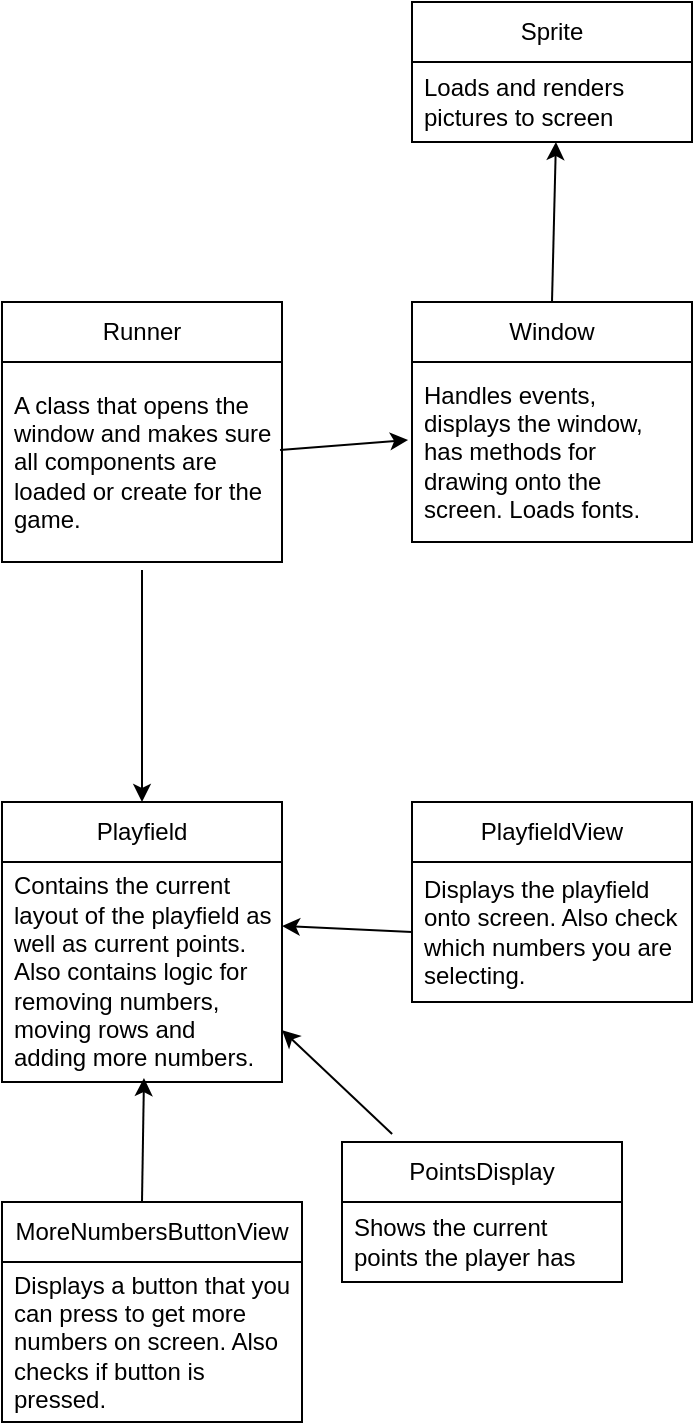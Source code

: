 <mxfile version="24.9.3">
  <diagram name="Page-1" id="Ey0BQ0crwWneCLRDY8y6">
    <mxGraphModel dx="1619" dy="783" grid="1" gridSize="10" guides="1" tooltips="1" connect="1" arrows="1" fold="1" page="1" pageScale="1" pageWidth="850" pageHeight="1100" math="0" shadow="0">
      <root>
        <mxCell id="0" />
        <mxCell id="1" parent="0" />
        <mxCell id="1AHhF5_QBsUl-tfPFjZc-3" value="Runner" style="swimlane;fontStyle=0;childLayout=stackLayout;horizontal=1;startSize=30;horizontalStack=0;resizeParent=1;resizeParentMax=0;resizeLast=0;collapsible=1;marginBottom=0;whiteSpace=wrap;html=1;" vertex="1" parent="1">
          <mxGeometry x="150" y="160" width="140" height="130" as="geometry" />
        </mxCell>
        <mxCell id="1AHhF5_QBsUl-tfPFjZc-4" value="A class that opens the window and makes sure all components are loaded or create for the game." style="text;strokeColor=none;fillColor=none;align=left;verticalAlign=middle;spacingLeft=4;spacingRight=4;overflow=hidden;points=[[0,0.5],[1,0.5]];portConstraint=eastwest;rotatable=0;whiteSpace=wrap;html=1;" vertex="1" parent="1AHhF5_QBsUl-tfPFjZc-3">
          <mxGeometry y="30" width="140" height="100" as="geometry" />
        </mxCell>
        <mxCell id="1AHhF5_QBsUl-tfPFjZc-7" value="Window" style="swimlane;fontStyle=0;childLayout=stackLayout;horizontal=1;startSize=30;horizontalStack=0;resizeParent=1;resizeParentMax=0;resizeLast=0;collapsible=1;marginBottom=0;whiteSpace=wrap;html=1;" vertex="1" parent="1">
          <mxGeometry x="355" y="160" width="140" height="120" as="geometry" />
        </mxCell>
        <mxCell id="1AHhF5_QBsUl-tfPFjZc-8" value="Handles events, displays the window, has methods for drawing onto the screen. Loads fonts." style="text;strokeColor=none;fillColor=none;align=left;verticalAlign=middle;spacingLeft=4;spacingRight=4;overflow=hidden;points=[[0,0.5],[1,0.5]];portConstraint=eastwest;rotatable=0;whiteSpace=wrap;html=1;" vertex="1" parent="1AHhF5_QBsUl-tfPFjZc-7">
          <mxGeometry y="30" width="140" height="90" as="geometry" />
        </mxCell>
        <mxCell id="1AHhF5_QBsUl-tfPFjZc-11" value="Playfield" style="swimlane;fontStyle=0;childLayout=stackLayout;horizontal=1;startSize=30;horizontalStack=0;resizeParent=1;resizeParentMax=0;resizeLast=0;collapsible=1;marginBottom=0;whiteSpace=wrap;html=1;" vertex="1" parent="1">
          <mxGeometry x="150" y="410" width="140" height="140" as="geometry" />
        </mxCell>
        <mxCell id="1AHhF5_QBsUl-tfPFjZc-12" value="Contains the current layout of the playfield as well as current points. Also contains logic for removing numbers, moving rows and adding more numbers.&amp;nbsp;" style="text;strokeColor=none;fillColor=none;align=left;verticalAlign=middle;spacingLeft=4;spacingRight=4;overflow=hidden;points=[[0,0.5],[1,0.5]];portConstraint=eastwest;rotatable=0;whiteSpace=wrap;html=1;" vertex="1" parent="1AHhF5_QBsUl-tfPFjZc-11">
          <mxGeometry y="30" width="140" height="110" as="geometry" />
        </mxCell>
        <mxCell id="1AHhF5_QBsUl-tfPFjZc-15" value="" style="endArrow=classic;html=1;rounded=0;entryX=0.5;entryY=0;entryDx=0;entryDy=0;exitX=0.5;exitY=1.04;exitDx=0;exitDy=0;exitPerimeter=0;" edge="1" parent="1" source="1AHhF5_QBsUl-tfPFjZc-4" target="1AHhF5_QBsUl-tfPFjZc-11">
          <mxGeometry width="50" height="50" relative="1" as="geometry">
            <mxPoint x="190" y="310" as="sourcePoint" />
            <mxPoint x="250" y="310" as="targetPoint" />
          </mxGeometry>
        </mxCell>
        <mxCell id="1AHhF5_QBsUl-tfPFjZc-16" value="" style="endArrow=classic;html=1;rounded=0;exitX=0.993;exitY=0.44;exitDx=0;exitDy=0;exitPerimeter=0;entryX=-0.014;entryY=0.433;entryDx=0;entryDy=0;entryPerimeter=0;" edge="1" parent="1" source="1AHhF5_QBsUl-tfPFjZc-4" target="1AHhF5_QBsUl-tfPFjZc-8">
          <mxGeometry width="50" height="50" relative="1" as="geometry">
            <mxPoint x="300" y="270" as="sourcePoint" />
            <mxPoint x="350" y="220" as="targetPoint" />
          </mxGeometry>
        </mxCell>
        <mxCell id="1AHhF5_QBsUl-tfPFjZc-17" value="PlayfieldView" style="swimlane;fontStyle=0;childLayout=stackLayout;horizontal=1;startSize=30;horizontalStack=0;resizeParent=1;resizeParentMax=0;resizeLast=0;collapsible=1;marginBottom=0;whiteSpace=wrap;html=1;" vertex="1" parent="1">
          <mxGeometry x="355" y="410" width="140" height="100" as="geometry" />
        </mxCell>
        <mxCell id="1AHhF5_QBsUl-tfPFjZc-18" value="Displays the playfield onto screen. Also check which numbers you are selecting." style="text;strokeColor=none;fillColor=none;align=left;verticalAlign=middle;spacingLeft=4;spacingRight=4;overflow=hidden;points=[[0,0.5],[1,0.5]];portConstraint=eastwest;rotatable=0;whiteSpace=wrap;html=1;" vertex="1" parent="1AHhF5_QBsUl-tfPFjZc-17">
          <mxGeometry y="30" width="140" height="70" as="geometry" />
        </mxCell>
        <mxCell id="1AHhF5_QBsUl-tfPFjZc-21" value="" style="endArrow=classic;html=1;rounded=0;entryX=1;entryY=0.291;entryDx=0;entryDy=0;entryPerimeter=0;exitX=0;exitY=0.5;exitDx=0;exitDy=0;" edge="1" parent="1" source="1AHhF5_QBsUl-tfPFjZc-18" target="1AHhF5_QBsUl-tfPFjZc-12">
          <mxGeometry width="50" height="50" relative="1" as="geometry">
            <mxPoint x="330" y="495" as="sourcePoint" />
            <mxPoint x="330" y="470" as="targetPoint" />
          </mxGeometry>
        </mxCell>
        <mxCell id="1AHhF5_QBsUl-tfPFjZc-33" value="PointsDisplay" style="swimlane;fontStyle=0;childLayout=stackLayout;horizontal=1;startSize=30;horizontalStack=0;resizeParent=1;resizeParentMax=0;resizeLast=0;collapsible=1;marginBottom=0;whiteSpace=wrap;html=1;" vertex="1" parent="1">
          <mxGeometry x="320" y="580" width="140" height="70" as="geometry" />
        </mxCell>
        <mxCell id="1AHhF5_QBsUl-tfPFjZc-34" value="Shows the current points the player has" style="text;strokeColor=none;fillColor=none;align=left;verticalAlign=middle;spacingLeft=4;spacingRight=4;overflow=hidden;points=[[0,0.5],[1,0.5]];portConstraint=eastwest;rotatable=0;whiteSpace=wrap;html=1;" vertex="1" parent="1AHhF5_QBsUl-tfPFjZc-33">
          <mxGeometry y="30" width="140" height="40" as="geometry" />
        </mxCell>
        <mxCell id="1AHhF5_QBsUl-tfPFjZc-37" value="" style="endArrow=classic;html=1;rounded=0;exitX=0.179;exitY=-0.057;exitDx=0;exitDy=0;exitPerimeter=0;entryX=1;entryY=0.764;entryDx=0;entryDy=0;entryPerimeter=0;" edge="1" parent="1" source="1AHhF5_QBsUl-tfPFjZc-33" target="1AHhF5_QBsUl-tfPFjZc-12">
          <mxGeometry width="50" height="50" relative="1" as="geometry">
            <mxPoint x="310" y="570" as="sourcePoint" />
            <mxPoint x="330" y="510" as="targetPoint" />
          </mxGeometry>
        </mxCell>
        <mxCell id="1AHhF5_QBsUl-tfPFjZc-38" value="MoreNumbersButtonView" style="swimlane;fontStyle=0;childLayout=stackLayout;horizontal=1;startSize=30;horizontalStack=0;resizeParent=1;resizeParentMax=0;resizeLast=0;collapsible=1;marginBottom=0;whiteSpace=wrap;html=1;" vertex="1" parent="1">
          <mxGeometry x="150" y="610" width="150" height="110" as="geometry" />
        </mxCell>
        <mxCell id="1AHhF5_QBsUl-tfPFjZc-39" value="Displays a button that you can press to get more numbers on screen. Also checks if button is pressed." style="text;strokeColor=none;fillColor=none;align=left;verticalAlign=middle;spacingLeft=4;spacingRight=4;overflow=hidden;points=[[0,0.5],[1,0.5]];portConstraint=eastwest;rotatable=0;whiteSpace=wrap;html=1;" vertex="1" parent="1AHhF5_QBsUl-tfPFjZc-38">
          <mxGeometry y="30" width="150" height="80" as="geometry" />
        </mxCell>
        <mxCell id="1AHhF5_QBsUl-tfPFjZc-42" value="" style="endArrow=classic;html=1;rounded=0;entryX=0.507;entryY=0.982;entryDx=0;entryDy=0;entryPerimeter=0;" edge="1" parent="1" target="1AHhF5_QBsUl-tfPFjZc-12">
          <mxGeometry width="50" height="50" relative="1" as="geometry">
            <mxPoint x="220" y="610" as="sourcePoint" />
            <mxPoint x="270" y="560" as="targetPoint" />
          </mxGeometry>
        </mxCell>
        <mxCell id="1AHhF5_QBsUl-tfPFjZc-47" value="Sprite" style="swimlane;fontStyle=0;childLayout=stackLayout;horizontal=1;startSize=30;horizontalStack=0;resizeParent=1;resizeParentMax=0;resizeLast=0;collapsible=1;marginBottom=0;whiteSpace=wrap;html=1;" vertex="1" parent="1">
          <mxGeometry x="355" y="10" width="140" height="70" as="geometry" />
        </mxCell>
        <mxCell id="1AHhF5_QBsUl-tfPFjZc-48" value="Loads and renders pictures to screen" style="text;strokeColor=none;fillColor=none;align=left;verticalAlign=middle;spacingLeft=4;spacingRight=4;overflow=hidden;points=[[0,0.5],[1,0.5]];portConstraint=eastwest;rotatable=0;whiteSpace=wrap;html=1;" vertex="1" parent="1AHhF5_QBsUl-tfPFjZc-47">
          <mxGeometry y="30" width="140" height="40" as="geometry" />
        </mxCell>
        <mxCell id="1AHhF5_QBsUl-tfPFjZc-51" value="" style="endArrow=classic;html=1;rounded=0;entryX=0.514;entryY=1;entryDx=0;entryDy=0;entryPerimeter=0;exitX=0.5;exitY=0;exitDx=0;exitDy=0;" edge="1" parent="1" source="1AHhF5_QBsUl-tfPFjZc-7" target="1AHhF5_QBsUl-tfPFjZc-48">
          <mxGeometry width="50" height="50" relative="1" as="geometry">
            <mxPoint x="420" y="150" as="sourcePoint" />
            <mxPoint x="470" y="100" as="targetPoint" />
          </mxGeometry>
        </mxCell>
      </root>
    </mxGraphModel>
  </diagram>
</mxfile>
